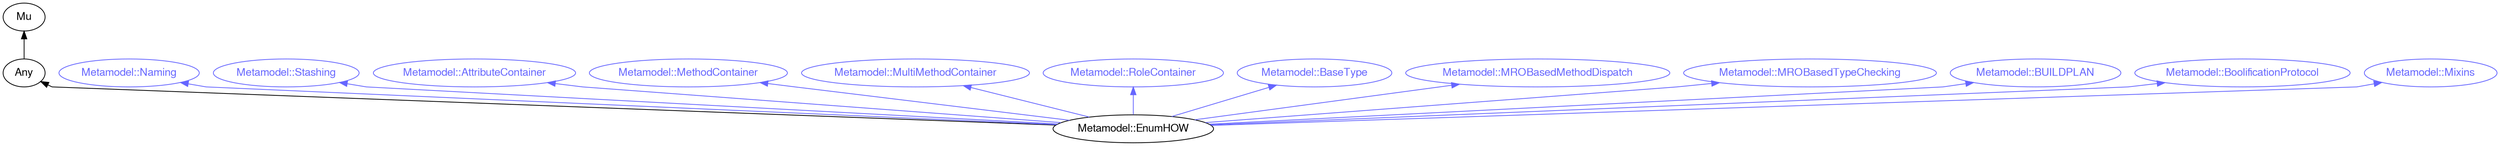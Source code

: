 digraph "perl6-type-graph" {
    rankdir=BT;
    splines=polyline;
    overlap=false; 
    graph [truecolor=true bgcolor="#FFFFFF"];
    // Types
    "Metamodel::EnumHOW" [color="#000000", fontcolor="#000000", href="/type/Metamodel::EnumHOW", fontname="FreeSans"];
    "Mu" [color="#000000", fontcolor="#000000", href="/type/Mu", fontname="FreeSans"];
    "Any" [color="#000000", fontcolor="#000000", href="/type/Any", fontname="FreeSans"];
    "Metamodel::Naming" [color="#6666FF", fontcolor="#6666FF", href="/type/Metamodel::Naming", fontname="FreeSans"];
    "Metamodel::Stashing" [color="#6666FF", fontcolor="#6666FF", href="/type/Metamodel::Stashing", fontname="FreeSans"];
    "Metamodel::AttributeContainer" [color="#6666FF", fontcolor="#6666FF", href="/type/Metamodel::AttributeContainer", fontname="FreeSans"];
    "Metamodel::MethodContainer" [color="#6666FF", fontcolor="#6666FF", href="/type/Metamodel::MethodContainer", fontname="FreeSans"];
    "Metamodel::MultiMethodContainer" [color="#6666FF", fontcolor="#6666FF", href="/type/Metamodel::MultiMethodContainer", fontname="FreeSans"];
    "Metamodel::RoleContainer" [color="#6666FF", fontcolor="#6666FF", href="/type/Metamodel::RoleContainer", fontname="FreeSans"];
    "Metamodel::BaseType" [color="#6666FF", fontcolor="#6666FF", href="/type/Metamodel::BaseType", fontname="FreeSans"];
    "Metamodel::MROBasedMethodDispatch" [color="#6666FF", fontcolor="#6666FF", href="/type/Metamodel::MROBasedMethodDispatch", fontname="FreeSans"];
    "Metamodel::MROBasedTypeChecking" [color="#6666FF", fontcolor="#6666FF", href="/type/Metamodel::MROBasedTypeChecking", fontname="FreeSans"];
    "Metamodel::BUILDPLAN" [color="#6666FF", fontcolor="#6666FF", href="/type/Metamodel::BUILDPLAN", fontname="FreeSans"];
    "Metamodel::BoolificationProtocol" [color="#6666FF", fontcolor="#6666FF", href="/type/Metamodel::BoolificationProtocol", fontname="FreeSans"];
    "Metamodel::Mixins" [color="#6666FF", fontcolor="#6666FF", href="/type/Metamodel::Mixins", fontname="FreeSans"];

    // Superclasses
    "Metamodel::EnumHOW" -> "Any" [color="#000000"];
    "Any" -> "Mu" [color="#000000"];

    // Roles
    "Metamodel::EnumHOW" -> "Metamodel::Naming" [color="#6666FF"];
    "Metamodel::EnumHOW" -> "Metamodel::Stashing" [color="#6666FF"];
    "Metamodel::EnumHOW" -> "Metamodel::AttributeContainer" [color="#6666FF"];
    "Metamodel::EnumHOW" -> "Metamodel::MethodContainer" [color="#6666FF"];
    "Metamodel::EnumHOW" -> "Metamodel::MultiMethodContainer" [color="#6666FF"];
    "Metamodel::EnumHOW" -> "Metamodel::RoleContainer" [color="#6666FF"];
    "Metamodel::EnumHOW" -> "Metamodel::BaseType" [color="#6666FF"];
    "Metamodel::EnumHOW" -> "Metamodel::MROBasedMethodDispatch" [color="#6666FF"];
    "Metamodel::EnumHOW" -> "Metamodel::MROBasedTypeChecking" [color="#6666FF"];
    "Metamodel::EnumHOW" -> "Metamodel::BUILDPLAN" [color="#6666FF"];
    "Metamodel::EnumHOW" -> "Metamodel::BoolificationProtocol" [color="#6666FF"];
    "Metamodel::EnumHOW" -> "Metamodel::Mixins" [color="#6666FF"];
}

